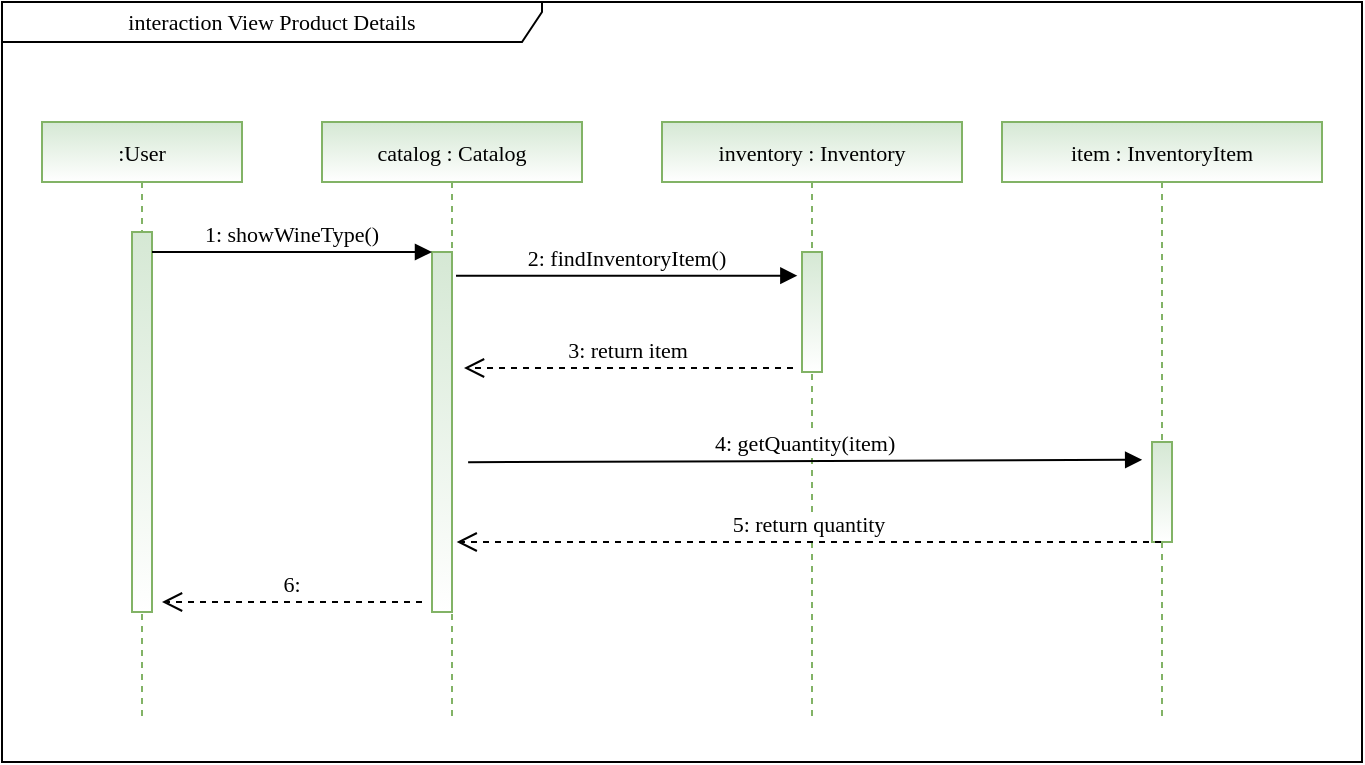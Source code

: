 <mxfile version="13.9.5" type="github">
  <diagram id="kgpKYQtTHZ0yAKxKKP6v" name="Page-1">
    <mxGraphModel dx="1117" dy="577" grid="1" gridSize="10" guides="1" tooltips="1" connect="1" arrows="1" fold="1" page="1" pageScale="1" pageWidth="850" pageHeight="1100" math="0" shadow="0">
      <root>
        <mxCell id="0" />
        <mxCell id="1" parent="0" />
        <mxCell id="q7ybqoVTV9AN_6o0_KYJ-16" value="interaction View Product Details" style="shape=umlFrame;whiteSpace=wrap;html=1;width=270;height=20;fontFamily=Lucida Console;fontSize=11;" vertex="1" parent="1">
          <mxGeometry x="110" y="20" width="680" height="380" as="geometry" />
        </mxCell>
        <mxCell id="3nuBFxr9cyL0pnOWT2aG-1" value=":User" style="shape=umlLifeline;perimeter=lifelinePerimeter;container=1;collapsible=0;recursiveResize=0;rounded=0;shadow=0;strokeWidth=1;size=30;fontFamily=Lucida Console;fontSize=11;fillColor=#d5e8d4;strokeColor=#82b366;gradientColor=#ffffff;" parent="1" vertex="1">
          <mxGeometry x="130" y="80" width="100" height="300" as="geometry" />
        </mxCell>
        <mxCell id="3nuBFxr9cyL0pnOWT2aG-2" value="" style="points=[];perimeter=orthogonalPerimeter;rounded=0;shadow=0;strokeWidth=1;fontFamily=Lucida Console;fontSize=11;fillColor=#d5e8d4;strokeColor=#82b366;gradientColor=#ffffff;" parent="3nuBFxr9cyL0pnOWT2aG-1" vertex="1">
          <mxGeometry x="45" y="55" width="10" height="190" as="geometry" />
        </mxCell>
        <mxCell id="3nuBFxr9cyL0pnOWT2aG-5" value="catalog : Catalog" style="shape=umlLifeline;perimeter=lifelinePerimeter;container=1;collapsible=0;recursiveResize=0;rounded=0;shadow=0;strokeWidth=1;size=30;fontFamily=Lucida Console;fontSize=11;fillColor=#d5e8d4;strokeColor=#82b366;gradientColor=#ffffff;" parent="1" vertex="1">
          <mxGeometry x="270" y="80" width="130" height="300" as="geometry" />
        </mxCell>
        <mxCell id="3nuBFxr9cyL0pnOWT2aG-6" value="" style="points=[];perimeter=orthogonalPerimeter;rounded=0;shadow=0;strokeWidth=1;fontFamily=Lucida Console;fontSize=11;fillColor=#d5e8d4;strokeColor=#82b366;gradientColor=#ffffff;" parent="3nuBFxr9cyL0pnOWT2aG-5" vertex="1">
          <mxGeometry x="55" y="65" width="10" height="180" as="geometry" />
        </mxCell>
        <mxCell id="3nuBFxr9cyL0pnOWT2aG-8" value="1: showWineType()" style="verticalAlign=bottom;endArrow=block;entryX=0;entryY=0;shadow=0;strokeWidth=1;fontFamily=Lucida Console;fontSize=11;" parent="1" source="3nuBFxr9cyL0pnOWT2aG-2" target="3nuBFxr9cyL0pnOWT2aG-6" edge="1">
          <mxGeometry relative="1" as="geometry">
            <mxPoint x="275" y="160" as="sourcePoint" />
          </mxGeometry>
        </mxCell>
        <mxCell id="q7ybqoVTV9AN_6o0_KYJ-4" value="2: findInventoryItem()" style="verticalAlign=bottom;endArrow=block;shadow=0;strokeWidth=1;entryX=0;entryY=0.412;entryDx=0;entryDy=0;entryPerimeter=0;fontFamily=Lucida Console;fontSize=11;" edge="1" parent="1">
          <mxGeometry relative="1" as="geometry">
            <mxPoint x="337.004" y="156.84" as="sourcePoint" />
            <mxPoint x="507.68" y="156.84" as="targetPoint" />
          </mxGeometry>
        </mxCell>
        <mxCell id="q7ybqoVTV9AN_6o0_KYJ-5" value="3: return item" style="verticalAlign=bottom;endArrow=open;dashed=1;endSize=8;shadow=0;strokeWidth=1;fontFamily=Lucida Console;fontSize=11;" edge="1" parent="1">
          <mxGeometry relative="1" as="geometry">
            <mxPoint x="341" y="203" as="targetPoint" />
            <mxPoint x="505.5" y="203" as="sourcePoint" />
          </mxGeometry>
        </mxCell>
        <mxCell id="q7ybqoVTV9AN_6o0_KYJ-6" value="inventory : Inventory" style="shape=umlLifeline;perimeter=lifelinePerimeter;container=1;collapsible=0;recursiveResize=0;rounded=0;shadow=0;strokeWidth=1;size=30;fontFamily=Lucida Console;fontSize=11;fillColor=#d5e8d4;strokeColor=#82b366;gradientColor=#ffffff;" vertex="1" parent="1">
          <mxGeometry x="440" y="80" width="150" height="300" as="geometry" />
        </mxCell>
        <mxCell id="q7ybqoVTV9AN_6o0_KYJ-1" value="" style="points=[];perimeter=orthogonalPerimeter;rounded=0;shadow=0;strokeWidth=1;fontFamily=Lucida Console;fontSize=11;fillColor=#d5e8d4;strokeColor=#82b366;gradientColor=#ffffff;" vertex="1" parent="q7ybqoVTV9AN_6o0_KYJ-6">
          <mxGeometry x="70" y="65" width="10" height="60" as="geometry" />
        </mxCell>
        <mxCell id="q7ybqoVTV9AN_6o0_KYJ-8" value="item : InventoryItem" style="shape=umlLifeline;perimeter=lifelinePerimeter;container=1;collapsible=0;recursiveResize=0;rounded=0;shadow=0;strokeWidth=1;size=30;fontFamily=Lucida Console;fontSize=11;fillColor=#d5e8d4;strokeColor=#82b366;gradientColor=#ffffff;" vertex="1" parent="1">
          <mxGeometry x="610" y="80" width="160" height="300" as="geometry" />
        </mxCell>
        <mxCell id="q7ybqoVTV9AN_6o0_KYJ-9" value="" style="points=[];perimeter=orthogonalPerimeter;rounded=0;shadow=0;strokeWidth=1;fontFamily=Lucida Console;fontSize=11;fillColor=#d5e8d4;strokeColor=#82b366;gradientColor=#ffffff;" vertex="1" parent="q7ybqoVTV9AN_6o0_KYJ-8">
          <mxGeometry x="75" y="160" width="10" height="50" as="geometry" />
        </mxCell>
        <mxCell id="q7ybqoVTV9AN_6o0_KYJ-14" value="4: getQuantity(item)" style="verticalAlign=bottom;endArrow=block;shadow=0;strokeWidth=1;fontFamily=Lucida Console;fontSize=11;entryX=0.438;entryY=0.563;entryDx=0;entryDy=0;entryPerimeter=0;exitX=0.562;exitY=0.567;exitDx=0;exitDy=0;exitPerimeter=0;" edge="1" parent="1" source="3nuBFxr9cyL0pnOWT2aG-5" target="q7ybqoVTV9AN_6o0_KYJ-8">
          <mxGeometry relative="1" as="geometry">
            <mxPoint x="360" y="249" as="sourcePoint" />
            <mxPoint x="670" y="249" as="targetPoint" />
          </mxGeometry>
        </mxCell>
        <mxCell id="q7ybqoVTV9AN_6o0_KYJ-19" value="5: return quantity" style="verticalAlign=bottom;endArrow=open;dashed=1;endSize=8;shadow=0;strokeWidth=1;fontFamily=Lucida Console;fontSize=11;entryX=0.518;entryY=0.7;entryDx=0;entryDy=0;entryPerimeter=0;" edge="1" parent="1" source="q7ybqoVTV9AN_6o0_KYJ-8" target="3nuBFxr9cyL0pnOWT2aG-5">
          <mxGeometry relative="1" as="geometry">
            <mxPoint x="365" y="289" as="targetPoint" />
            <mxPoint x="667.07" y="288.8" as="sourcePoint" />
          </mxGeometry>
        </mxCell>
        <mxCell id="q7ybqoVTV9AN_6o0_KYJ-20" value="6:" style="verticalAlign=bottom;endArrow=open;dashed=1;endSize=8;shadow=0;strokeWidth=1;fontFamily=Lucida Console;fontSize=11;" edge="1" parent="1">
          <mxGeometry relative="1" as="geometry">
            <mxPoint x="190" y="320" as="targetPoint" />
            <mxPoint x="320" y="320" as="sourcePoint" />
          </mxGeometry>
        </mxCell>
      </root>
    </mxGraphModel>
  </diagram>
</mxfile>

